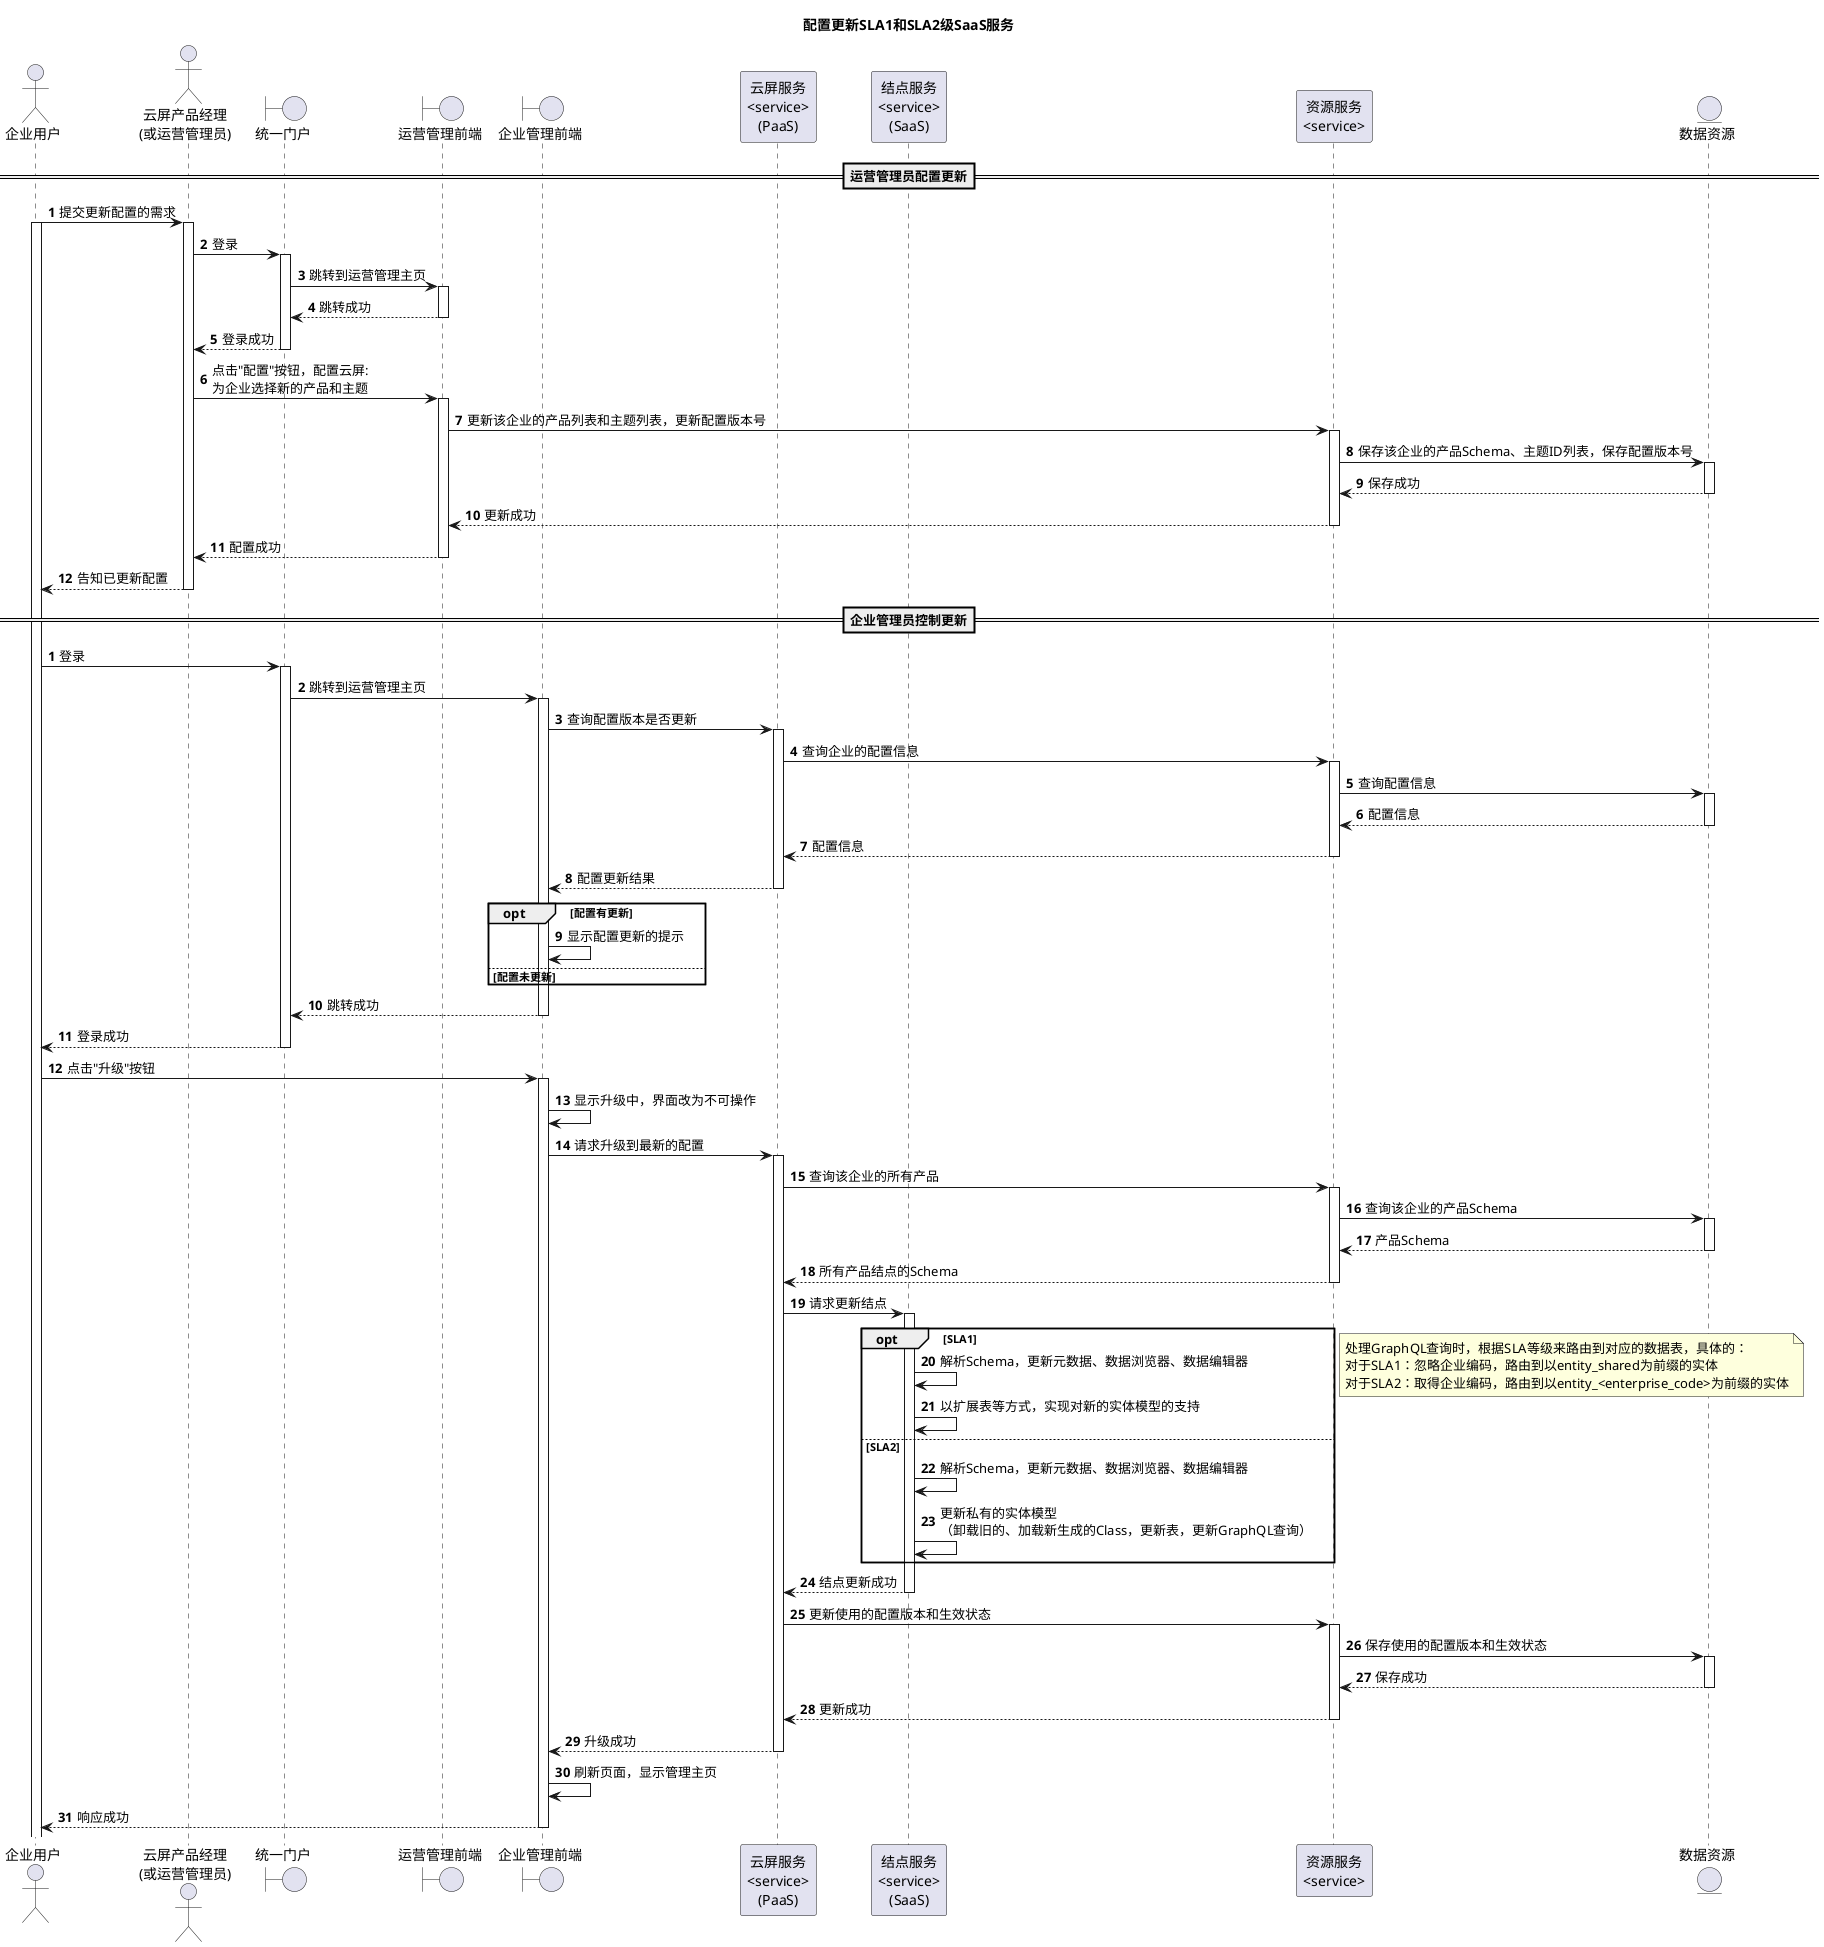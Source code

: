 @startuml

title 配置更新SLA1和SLA2级SaaS服务

actor "企业用户" as screenUser
actor "云屏产品经理\n(或运营管理员)" as screenPm

boundary 统一门户 as loginWeb
boundary "运营管理前端" as screenWeb
boundary "企业管理前端" as enterpriseWeb

participant "云屏服务\n<service>\n(PaaS)" as paasService
participant "结点服务\n<service>\n(SaaS)" as nodeService
participant "资源服务\n<service>" as resourceService

entity "数据资源" as resources
==运营管理员配置更新==
autonumber

screenUser -> screenPm: 提交更新配置的需求
activate screenUser

activate screenPm
screenPm -> loginWeb: 登录
activate loginWeb
loginWeb -> screenWeb: 跳转到运营管理主页
activate screenWeb
return 跳转成功
return 登录成功

screenPm -> screenWeb: 点击"配置"按钮，配置云屏:\n为企业选择新的产品和主题
activate screenWeb
screenWeb -> resourceService: 更新该企业的产品列表和主题列表，更新配置版本号
activate resourceService

resourceService -> resources: 保存该企业的产品Schema、主题ID列表，保存配置版本号
activate resources
return 保存成功
return 更新成功
return 配置成功
return 告知已更新配置

==企业管理员控制更新==
autonumber

screenUser -> loginWeb: 登录
activate loginWeb
loginWeb -> enterpriseWeb: 跳转到运营管理主页
activate enterpriseWeb
enterpriseWeb -> paasService: 查询配置版本是否更新
activate paasService

paasService -> resourceService: 查询企业的配置信息
activate resourceService
resourceService -> resources: 查询配置信息
activate resources
return 配置信息
return 配置信息
return 配置更新结果
opt 配置有更新
enterpriseWeb -> enterpriseWeb: 显示配置更新的提示
else 配置未更新
'do nothing
end
return 跳转成功
return 登录成功

screenUser -> enterpriseWeb: 点击"升级"按钮
activate enterpriseWeb
enterpriseWeb -> enterpriseWeb: 显示升级中，界面改为不可操作

enterpriseWeb -> paasService:请求升级到最新的配置
activate paasService

paasService -> resourceService: 查询该企业的所有产品
activate resourceService
resourceService -> resources: 查询该企业的产品Schema
activate resources
return 产品Schema

return 所有产品结点的Schema
paasService -> nodeService: 请求更新结点
activate nodeService

opt SLA1
nodeService -> nodeService: 解析Schema，更新元数据、数据浏览器、数据编辑器
nodeService -> nodeService: 以扩展表等方式，实现对新的实体模型的支持
else SLA2
nodeService -> nodeService: 解析Schema，更新元数据、数据浏览器、数据编辑器
nodeService -> nodeService: 更新私有的实体模型\n（卸载旧的、加载新生成的Class，更新表，更新GraphQL查询）
end

note left
处理GraphQL查询时，根据SLA等级来路由到对应的数据表，具体的：
对于SLA1：忽略企业编码，路由到以entity_shared为前缀的实体
对于SLA2：取得企业编码，路由到以entity_<enterprise_code>为前缀的实体
end note

return 结点更新成功

paasService -> resourceService: 更新使用的配置版本和生效状态
activate resourceService
resourceService -> resources: 保存使用的配置版本和生效状态
activate resources
return 保存成功
return 更新成功
return 升级成功
enterpriseWeb -> enterpriseWeb: 刷新页面，显示管理主页
return 响应成功

@enduml